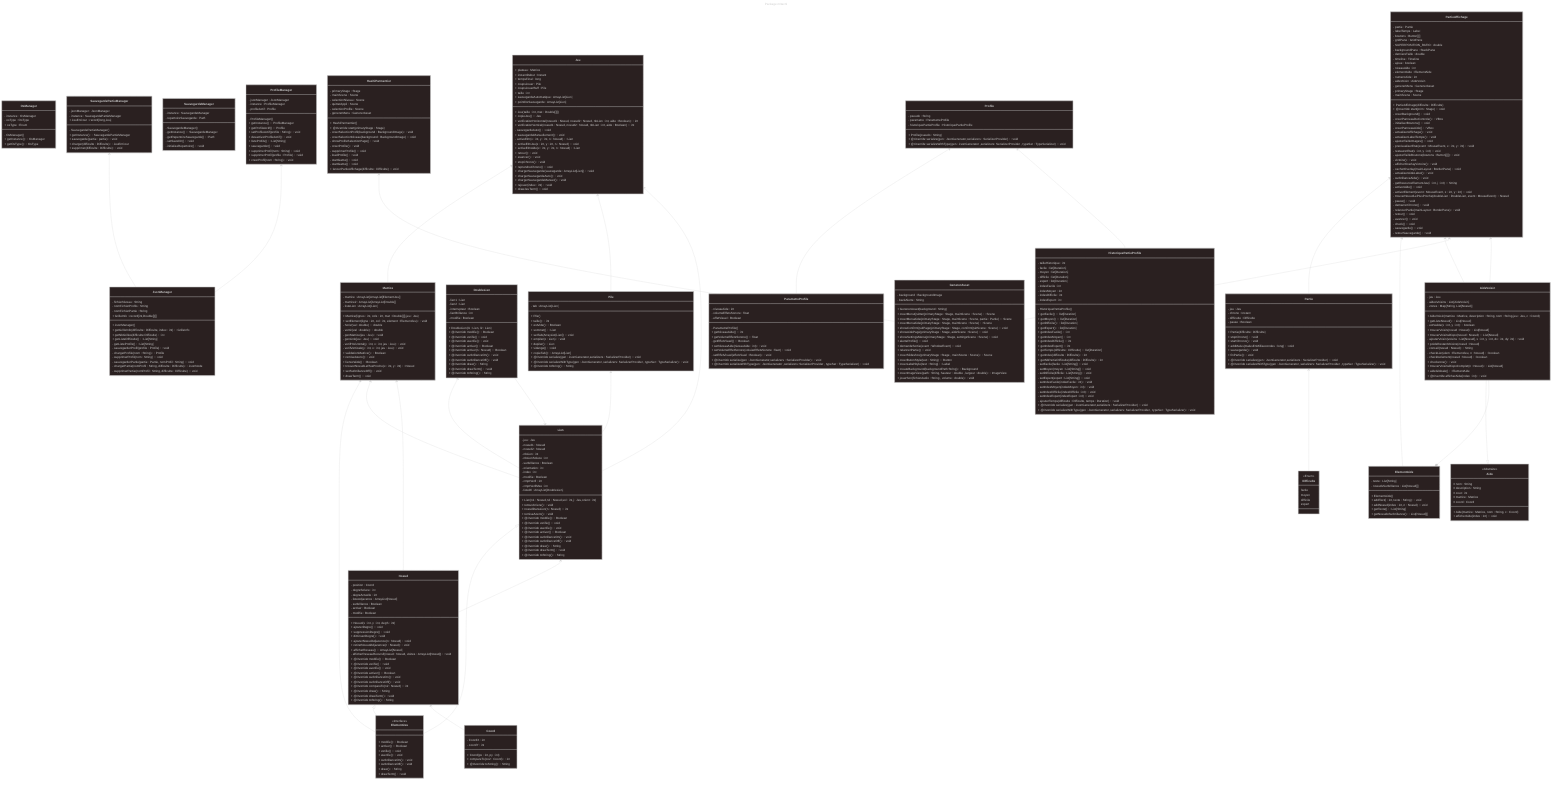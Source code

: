 ---
config:
  theme: neo-dark
title: Package m3acnl
---

classDiagram
direction TB
    class JsonManager{
        - fichierNiveau : String
        - nomFichierProfils : String
        - nomFichierPartie : String
        + GrilleInfo : record[int,Double[][]]
        + JsonManager()
        + getGrilleInfo(difficulte : Difficulte, index : int) : GrilleInfo
        + getNbGrilles(difficulte Difficulte) : int
        + getListeDifficulte() : List[String]
        - getListeProfils() : List[String]
        - sauvegarderProfil(profile : Profile) : void
        - chargerProfile(nom : String) : Profile
        - supprimerProfil(nom : String) : void
        - sauvegarderPartie(partie : Partie, nomProfil : String) : void
        - chargerPartie(nomProfil : String, difficulte : Difficulte) : JsonNode
        - supprimerPartie(nomProfil : String, difficulte : Difficulte) : void
    }

    class OsManager{
        - instance : OsManager
        - osType : OsType
        + osType : Enum
        - OsManager()
        + getInstance() : OsManager
        + getOsType() : OsType
    }

    class ProfileManager{
        - jsonManager : JsonManager
        - instance : ProfileManager
        - profileActif : Profile
        - ProfileManager()
        + getInstance() : ProfileManager
        + getProfileActif() : Profile
        + setProfileActif(profile : String) : void
        + desactiverProfileActif() : void
        + listeProfils() : List[String]
        + sauvegarder() : void
        + supprimerProfil(nom : String) : void
        + supprimerProfil(profile : Profile) : void
        + creerProfil(nom : String) : void
    }

    class SauvegardeManager{
        - instance : SauvegardeManager
        - repertoireSauvegarde : Path
        - SauvegardeManager()
        - getInstance() : SauvegardeManager
        - getRepertoireSauvegarde() : Path
        - setSaveDir() : void
        - initialiseRepertoire() : void
    }

    class SauvegardePartieManager{
        - jsonManager : JsonManager
        - instance : SauvegardePartieManager
        + JeuEnCour : record[long,Jeu]
        - SauvegardePartieManager()
        + getInstance() : SauvegardePartieManager
        + sauvegarde(partie : partie) : void
        + charger(difficulte : Difficulte) : JeuEnCour
        + supprimer(difficulte : Difficulte) : void
    }

    

    class GenererAsset {
	    - background : BackgroundImage
        - backAlerte : String
	    + GenererAsset(background : String)
        + creerMenuQuitter(primaryStage : Stage, mainScene : Scene) : Scene
        + creerMenuAide(primaryStage : Stage, mainScene : Scene, partie : Partie) : Scene
        + creerMenuAide(primaryStage : Stage, mainScene : Scene) : Scene
        + showConfirmQuitPage(primaryStage : Stage, confirmQuitScene : Scene) : void
        + showAidePage(primaryStage : Stage, aideScene : Scene) : void
        + showSettingsMenu(primaryStage : Stage, settingsScene : Scene) : void
        + alerteProfile() : void
        + demandeSortie(event : WindowEvent) : void
        + relancerPartie() : void
        + creerSlideshox(primaryStage : Stage , mainScene : Scene) : Scene
        + creerButonStyle(text : String) : Button
        + creerLabelStyle(text : String) : Label
        + createBackground(backgroundPath String) : Background
        + creerImageView(path : String, hauteur : double , largeur : double) : ImageView
        + jouerSon(fichierAudio : String , volume : double) : void
    }

    class PartieAffichage {
	    - partie : Partie
        - labelTemps : Label
        - boutons : Button[][]
        - gridPane : GridPane
        - SUPERPOSITION_RATIO : double
        - backgroundPane : StackPane
        - derniereTaille : double
        - timeline : Timeline
        - ajoue : boolean
        - niveauAide : int
        - elementAide : ElementAide
        - numeroAide : int
        - aideVoisin : AideVoisin
        - genererMenu : GenererAsset
        - primaryStage : Stage
        - mainScene : Scene 
        + PartieAffichage(difficulte : Difficulte)
        + *@override* start(prim : Stage) : void
        - creerBackground() : void
        - creerPanneauDeControle() : VBox
        - initialiserBoutons() : void
        - creerPanneauAide() : VBox
        - actualiserAffichage() : void
        - actualiserLabelTemps() : void
        - ajusterTailleImages() : void
        - previsualiserEtat(event : MouseEvent, x : int, y : int) : void
        - restaurerEtat(x : int, y : int) : void
        - ajusterTailleBoutons(boutons : Button[][]) : void
        - victoire() : void
        - afficherOverlayVictoire() : void
        - cacherOverlay(mainLayout : BorderPane) : void
        - actualiserAideLabel() : void
        - surbrillanceAide() : void
        - getResourceElementJeu(i : int, j : int) : String
        - activerAide() : void
        - activerElement(event : MouseEvent, x : int, y : int) : void
        - trouverNoeudLePlusProche(doubleLien : DoubleLien, event : MouseEvent) : Noeud
        - pause() : void
        - demarrerChrono() : void
        - relancerPartie(mainLayout : BorderPane) : void
        - retour() : void
        - avancer() : void
        - check() : void
        - sauvegarde() : void
        - retourSauvegarde() : void
    }

    

    class Coord {
	    - CoordX : int
	    - coordY : int
	    + Coord(px : int, py : int)
	    + compareTo(co2 : Coord) : int
	    + *@Override* toString() : String
    }

    class DoubleLien {
	    - lien1 : Lien
	    - lien2 : Lien
	    - interrupteur : Boolean
	    - lienBrillance : int
	    - modifie : Boolean
	    + DoubleLien(l1 : Lien, l2 : Lien)
	    + *@Override* modifie() : Boolean
	    + *@Override* verifie() : void
	    + *@Override* averifie() : void
	    + *@Override* activer() : Boolean
	    + *@Override* activer(n : Noeud) : Boolean
	    + *@Override* surbrillanceOn() : void
	    + *@Override* surbrillanceOff() : void
	    + *@Override* draw() : String
	    + *@Override* drawTerm() : void
	    + *@Override* toString() : String
    }

    class ElementJeu {
        + modifie() : Boolean
        + activer() : Boolean
        + verifie() : void
        + averifie() : void
        + surbrillanceOn() : void
        + surbrillanceOff() : void
        + draw() : String
        + drawTerm() : void
    }

    class Lien{
        - jeu : Jeu
        - noeud1 : Noeud
        - noeud2 : Noeud
        - nbLien : int
        - nbLienSoluce : int
        - surbrillance : Boolean
        - orientation : int
        - index : int
        - modifie : Boolean
        - cmptVerif : int
        - cmptVerifMax : int
        - listeDl : ArrayList[DoubleLien]
        + Lien(n1 : Noeud,n2 : Noeud,sol : int,j : Jeu,orient : int)
        + retourArriere() : void
        + noeudDansLien(n : Noeud) : int
        + remiseAzero() : void
        + *@Override* modifie() : Boolean
	    + *@Override* verifie() : void
	    + *@Override* averifie() : void
	    + *@Override* activer() : Boolean
        + *@Override* surbrillanceOn() : void
	    + *@Override* surbrillanceOff() : void
	    + *@Override* draw() : String
	    + *@Override* drawTerm() : void
	    + *@Override* toString() : String
    }
    

    class Noeud{
        - position : Coord
        - degreSoluce : int
        - degreActuelle : int
        - listeAdjacence : ArrayList[Noeud]
        - surbrillance : Boolean
        - activer : Boolean
        - modifie : Boolean
        + Noeud(x : int, y : int, degS : int)
        + ajouterDegre() : void
        + suppressionDegre() : void
        + diminuerDegre() : void
        + ajouterNoeudAdjacence(n : Noeud) : void
        + retirerNoeudAdjacence(n : Noeud) : void
        + afficherReseau() : ArrayList[Noeud]
        - afficherReseauRecursif(noeud : Noeud, visites : ArrayList[Noeud]) : void
        + *@Override* modifie() : Boolean
	    + *@Override* verifie() : void
	    + *@Override* averifie() : void
	    + *@Override* activer() : Boolean
        + *@Override* surbrillanceOn() : void
	    + *@Override* surbrillanceOff() : void
        + *@Override* compareTo(n2 : Noeud) : int
	    + *@Override* draw() : String
	    + *@Override* drawTerm() : void
	    + *@Override* toString() : String


    }
	<<Interface>> ElementJeu
    

    class Matrice{
        - matrice : ArrayList[ArrayList[ElementJeu]]
        - matrice2 : ArrayList[ArrayList[Double]]
        - listeLien : ArrayList[Lien]
        + Matrice(lignes : int, cols : int, mat : Double[][],jeu : Jeu)
        + setElement(ligne : int, col : int, element : ElementJeu) : void
        - horiz(val : double) : double
        - vertic(val : double) : double
        - genMatrice(jeu : Jeu) : void
        - genLink(jeu : Jeu) : void
        - verifHorizontal(y : int, x : int, jeu : Jeu) : void
        - verifVerticale(y : int, x : int, jeu : Jeu) : void
        + validationMatrice() : Boolean
        + remiseAzero() : void
        + liensValide() : Boolean
        + trouverNoeudLePlusProche(x : int, y : int) : Noeud
        + setSurbrillanceOff() : void
        + drawTerm() : void

    }
    
    class Pile{
        - tab : ArrayList[Lien]
        + Pile()
        + taille() : int
        + estVide() : Boolean
        + sommet() : Lien
        + setTab(ArrayList[Lien]) : void
        + empiler(o : Lien) : void
        + depiler() : Lien
        + vidange() : void
        + copieTab() : ArrayList[Lien]
        + *@Override* serialize(gen : JsonGenerator,serializers : SerializerProvider ) : void
        + *@Override* serializeWithType(gen : JsonGenerator ,serializers: SerializerProvider , typeSer : TypeSerializer ) : void
        + *@Override* toString() : String
    }
    
    class Jeu{
        + plateau : Matrice
        + instantDebut : Instant
        + tempsFinal : long
        + coupsJouer : Pile
        + coupsJouerBuff : Pile
        + taille : int
        + sauvegardeAutomatique : ArrayList[Lien]
        + pointDeSauvegarde : ArrayList[Lien]
        + Jeu(taille : int, mat : Double[][])
        + copieJeu() : Jeu
        + verificationHorizontal(noeud1 : Noeud, noeud2 : Noeud, nbLien : int, aide : Boolean) : int
        + verificationVertical(noeud1 : Noeud, noeud2 : Noeud, nbLien : int, aide : Boolean) : int
        - sauvegardeAuto() : void
        + sauvegardeManuellement() : void
        - activeElm(x : int, y : int, n : Noeud) : Lien
        + activeElmJeu(x : int, y : int, n : Noeud) : void
        + activeElmAide(x : int, y : int, n : Noeud) : Lien
        + retour() : void
        + avancer() : void
        + stopChrono() : void
        + reprendreChrono() : void
        + chargerSauvegarde(sauvegarde : ArrayList[Lien]) : void
        + chargerSauvegardeAuto() : void
        + chargerSauvegardeManuel() : void
        + rejouer(index : int) : void
        + drawJeuTerm() : void
    }
    
    
    class Difficulte{
        facile
        moyen
        difficile
        expert
    }
    class Partie{
        - jeu : Jeu
        - chrono : Instant
        - difficulte : Difficulte
        - pause : Boolean
        + Partie(difficulte : Difficulte)
        + stopChrono() : void
        + startChrono() : void
        + addMalus(malusEnMillisecondes : long) : void
        + sauvegarde() : void
        + finPartie() : void
        + *@Override* serialize(gen : JsonGenerator,serializers : SerializerProvider ) : void
        + *@Override* serializeWithType(gen : JsonGenerator ,serializers: SerializerProvider , typeSer : TypeSerializer ) : void
    }

    

    <<Enum>> Difficulte
    

    class Profile{
        - pseudo : String
        - parametre : ParametreProfile
        - historiquePartieProfile : HistoriquePartieProfile
        + Profile(pseudo : String)
        + *@Override* serialize(gen : JsonGenerator,serializers : SerializerProvider ) : void
        + *@Override* serializeWithType(gen : JsonGenerator ,serializers: SerializerProvider , typeSer : TypeSerializer ) : void
    }

    class ParametreProfile{
        - niveauAide : int
        - volumeEffetsSonore : float
        - effetVisuel : Boolean
        - ParametreProfile()
        + getNiveauAide() : int
        + getVolumeEffetsSonore() : float
        - getEffetVisuel() : Boolean
        + setNiveauAide(niveauAide : int) : void
        + setVolumeEffetSonore(voluùeEffetsSonore : flaot) : void
        - setEffetVisuel(effetVisuel : Boolean) : void
        + *@Override* serialize(gen : JsonGenerator,serializers : SerializerProvider ) : void
        + *@Override* serializeWithType(gen : JsonGenerator ,serializers: SerializerProvider , typeSer : TypeSerializer ) : void
    }

    class HistoriquePartieProfile{
        - tailleHistorique : int
        - facile : list[Duration]
        - moyen : list[Duration]
        - difficile : list[Duration]
        - expert : list[Duration]
        - indexFacile : int
        - indexMoyen : int
        - indexDifficile : int
        - indexExpert : int
        - HistoriquePartieProfile()
        + getFacile() : list[Duration]
        + getMoyen() : list[Duration]
        + getDifficile() : list[Duration]
        + getExpert() : list[Duration]
        + getIndexFacile() : int
        + getIndexMoyen() : int
        + getIndexDifficile() : int
        + getIndexExpert() : int
        + getTemps(difficulte : Difficulte) : list[Duration]
        + getIndex(difficulte : Difficulte) : int
        + getNbPartieDifficulte(difficulte : Difficulte) : int
        - setFacile(facile : List[String]) : void
        - setMoyen(moyen : List[String]) : void
        - setDifficile(difficile : List[String]) : void
        - setExpert(expert : List[String]) : void
        - setIndexFacile(indexFacile : int) : void
        - setIndexMoyen(indexMoyen : int) : void
        - setIndexDifficile(indexDifficile : int) : void
        - setIndexExpert(indexExpert : int) : void
        - ajouterTemps(difficulte : Difficulte, temps : Duration) : void
        + *@Override* serialize(gen : JsonGenerator,serializers : SerializerProvider ) : void
        + *@Override* serializeWithType(gen : JsonGenerator ,serializers: SerializerProvider , typeSer : TypeSerializer ) : void
    
    }

     class HashiParmentier{
        - primaryStage : Stage
        - mainScene : Scene
        - selectionNiveau : Scene
        - quitterAppli : Scene
        - selectionProfile : Scene
        - genererMenu : GenererAsset
        + HashiParmentier()
        + *@Override* start(primaryStage : Stage)
        - creerSelectionProfil(background : BackgroundImage) : void
        - creerSelectionNiveau(background : BackgroundImage) : void
        - showProfileSelectionPage() : void
        - creerProfile() : void
        - supprimerProfile() : void
        - loadProfile() : void
        - startGame() : void
        - startGame() : void
        + lancerPartieAffichage(difficulte : Difficulte) : void

    }
    class ElementAide {
	    - texte : List[String]
	    - noeudsSurbrillance : List[Noeud][]
	    + ElementAide()
	    + addText(i : int, texte : String) : void
	    + addNoeud(index : int, n : Noeud) : void
	    + getTexte() : List[String]
	    + getNoeudsSurbrillance() : List[Noeud][]
    }
    class AideVoisin {
	    - jeu : Jeu
	    - aidesVoisins : List[AideVoisin]
	    - zones : Map[String, List[Noeud]]
	    + AideVoisin(matrice : Matrice, description : String, nom : String,jeu : Jeu, c : Coord)
	    + getListeNoeud() : List[Noeud]
	    - estValide(x : int, y : int) : boolean
	    + trouverVoisin(noeud : Noeud) : List[Noeud]
	    + trouverVoisinsDispo(noeud : Noeud) : List[Noeud]
	    - ajouterVoisin(voisins : List[Noeud], x : int, y : int, dx : int, dy: int) : void
	    + poidsRestantVoisins(noeud : Noeud)
	    - conseil(noeud : Noeud) : String
	    - checkLier(elem : ElementJeu, n : Noeud) : boolean
	    - checkIsolement(noeud : Noeud) : boolean
	    + checkzone() : void
	    + trouverVoisinsDispoComplet(n : Noeud) : List[Noeud]
	    + aideGlobale() : ElementAide
	    + *@Override* afficherAide(index : int) : void
    }
    class Aide {
	    # nom : String
	    # description : String
	    # cout : int
	    # matrice : Matrice
	    # coord : Coord
	    + Aide(matrice : Matrice, nom : String, c : Coord)
	    + afficherAide(index : int) : void
    }

	<<Abstraite>> Aide

    AideVoisin --|> Aide
    AideVoisin --* ElementAide


    HashiParmentier <-- GenererAsset
    PartieAffichage <-- Partie
    Profile <-- ParametreProfile
    Profile <-- HistoriquePartieProfile
    SauvegardePartieManager <-- JsonManager
    ProfileManager <-- JsonManager
    PartieAffichage <-- ElementAide
    PartieAffichage <-- AideVoisin
    PartieAffichage <-- GenererAsset
    PartieAffichage <-- AideVoisin
    Lien <-- DoubleLien
    Lien <|-- ElementJeu
    Noeud <|-- ElementJeu
    Lien <-- Noeud
    DoubleLien <-- Lien
    Noeud <-- Coord
    Matrice <-- ElementJeu
    Matrice <-- Lien
    Matrice <-- Noeud
    Pile <-- Lien
    Jeu <-- Matrice
    Jeu <-- Pile
    Jeu <-- Lien
    Partie <-- Difficulte